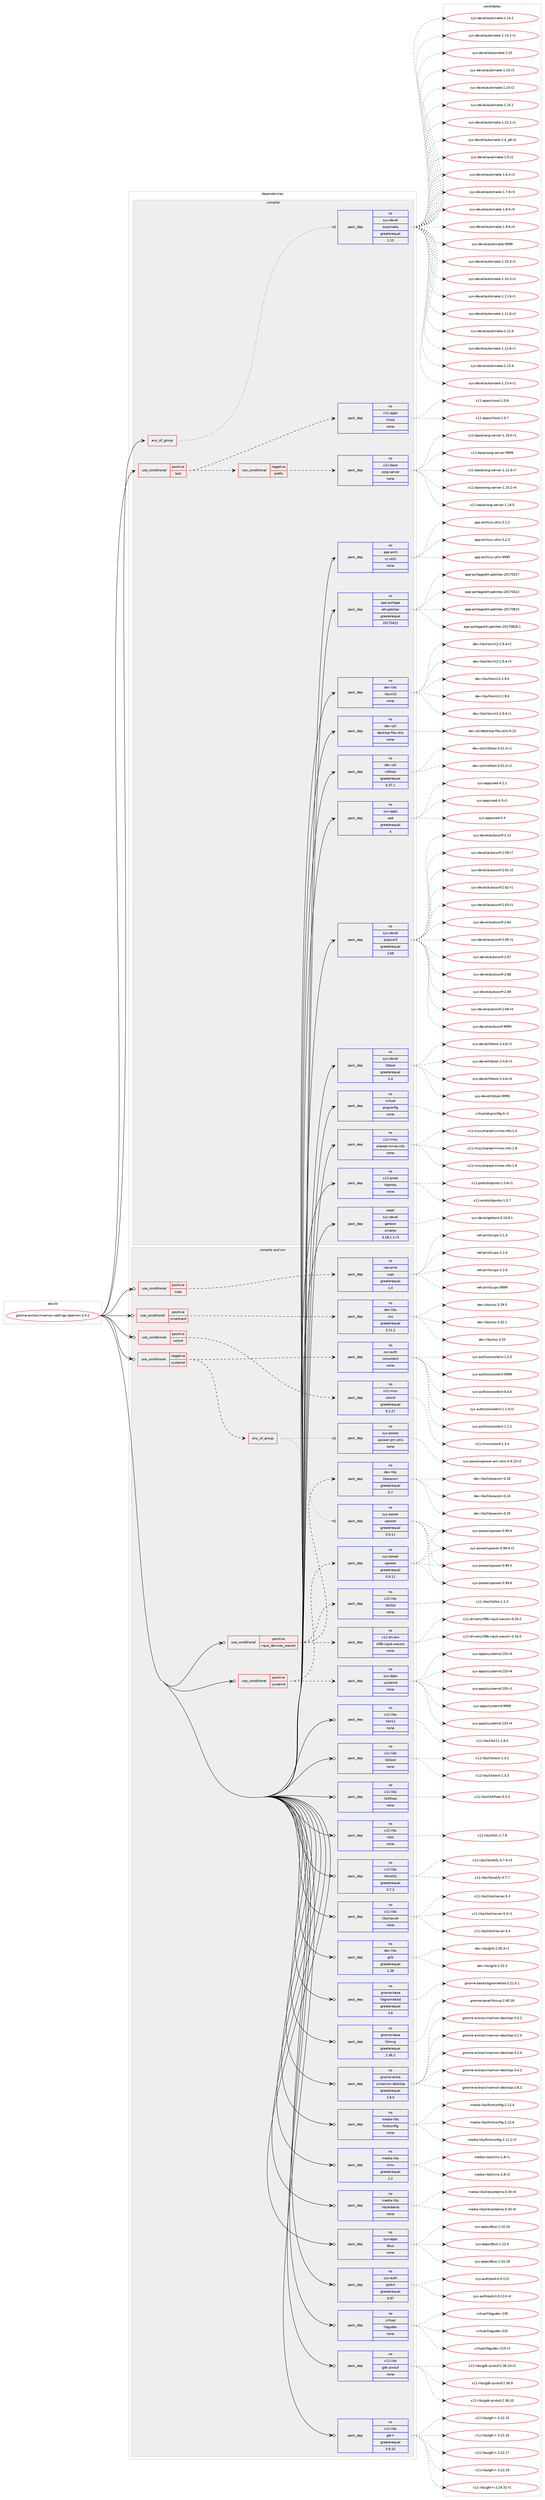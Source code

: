 digraph prolog {

# *************
# Graph options
# *************

newrank=true;
concentrate=true;
compound=true;
graph [rankdir=LR,fontname=Helvetica,fontsize=10,ranksep=1.5];#, ranksep=2.5, nodesep=0.2];
edge  [arrowhead=vee];
node  [fontname=Helvetica,fontsize=10];

# **********
# The ebuild
# **********

subgraph cluster_leftcol {
color=gray;
rank=same;
label=<<i>ebuild</i>>;
id [label="gnome-extra/cinnamon-settings-daemon-3.4.2", color=red, width=4, href="../gnome-extra/cinnamon-settings-daemon-3.4.2.svg"];
}

# ****************
# The dependencies
# ****************

subgraph cluster_midcol {
color=gray;
label=<<i>dependencies</i>>;
subgraph cluster_compile {
fillcolor="#eeeeee";
style=filled;
label=<<i>compile</i>>;
subgraph any4815 {
dependency309627 [label=<<TABLE BORDER="0" CELLBORDER="1" CELLSPACING="0" CELLPADDING="4"><TR><TD CELLPADDING="10">any_of_group</TD></TR></TABLE>>, shape=none, color=red];subgraph pack222908 {
dependency309628 [label=<<TABLE BORDER="0" CELLBORDER="1" CELLSPACING="0" CELLPADDING="4" WIDTH="220"><TR><TD ROWSPAN="6" CELLPADDING="30">pack_dep</TD></TR><TR><TD WIDTH="110">no</TD></TR><TR><TD>sys-devel</TD></TR><TR><TD>automake</TD></TR><TR><TD>greaterequal</TD></TR><TR><TD>1.15</TD></TR></TABLE>>, shape=none, color=blue];
}
dependency309627:e -> dependency309628:w [weight=20,style="dotted",arrowhead="oinv"];
}
id:e -> dependency309627:w [weight=20,style="solid",arrowhead="vee"];
subgraph cond81837 {
dependency309629 [label=<<TABLE BORDER="0" CELLBORDER="1" CELLSPACING="0" CELLPADDING="4"><TR><TD ROWSPAN="3" CELLPADDING="10">use_conditional</TD></TR><TR><TD>positive</TD></TR><TR><TD>test</TD></TR></TABLE>>, shape=none, color=red];
subgraph cond81838 {
dependency309630 [label=<<TABLE BORDER="0" CELLBORDER="1" CELLSPACING="0" CELLPADDING="4"><TR><TD ROWSPAN="3" CELLPADDING="10">use_conditional</TD></TR><TR><TD>negative</TD></TR><TR><TD>prefix</TD></TR></TABLE>>, shape=none, color=red];
subgraph pack222909 {
dependency309631 [label=<<TABLE BORDER="0" CELLBORDER="1" CELLSPACING="0" CELLPADDING="4" WIDTH="220"><TR><TD ROWSPAN="6" CELLPADDING="30">pack_dep</TD></TR><TR><TD WIDTH="110">no</TD></TR><TR><TD>x11-base</TD></TR><TR><TD>xorg-server</TD></TR><TR><TD>none</TD></TR><TR><TD></TD></TR></TABLE>>, shape=none, color=blue];
}
dependency309630:e -> dependency309631:w [weight=20,style="dashed",arrowhead="vee"];
}
dependency309629:e -> dependency309630:w [weight=20,style="dashed",arrowhead="vee"];
subgraph pack222910 {
dependency309632 [label=<<TABLE BORDER="0" CELLBORDER="1" CELLSPACING="0" CELLPADDING="4" WIDTH="220"><TR><TD ROWSPAN="6" CELLPADDING="30">pack_dep</TD></TR><TR><TD WIDTH="110">no</TD></TR><TR><TD>x11-apps</TD></TR><TR><TD>xhost</TD></TR><TR><TD>none</TD></TR><TR><TD></TD></TR></TABLE>>, shape=none, color=blue];
}
dependency309629:e -> dependency309632:w [weight=20,style="dashed",arrowhead="vee"];
}
id:e -> dependency309629:w [weight=20,style="solid",arrowhead="vee"];
subgraph pack222911 {
dependency309633 [label=<<TABLE BORDER="0" CELLBORDER="1" CELLSPACING="0" CELLPADDING="4" WIDTH="220"><TR><TD ROWSPAN="6" CELLPADDING="30">pack_dep</TD></TR><TR><TD WIDTH="110">no</TD></TR><TR><TD>app-arch</TD></TR><TR><TD>xz-utils</TD></TR><TR><TD>none</TD></TR><TR><TD></TD></TR></TABLE>>, shape=none, color=blue];
}
id:e -> dependency309633:w [weight=20,style="solid",arrowhead="vee"];
subgraph pack222912 {
dependency309634 [label=<<TABLE BORDER="0" CELLBORDER="1" CELLSPACING="0" CELLPADDING="4" WIDTH="220"><TR><TD ROWSPAN="6" CELLPADDING="30">pack_dep</TD></TR><TR><TD WIDTH="110">no</TD></TR><TR><TD>app-portage</TD></TR><TR><TD>elt-patches</TD></TR><TR><TD>greaterequal</TD></TR><TR><TD>20170422</TD></TR></TABLE>>, shape=none, color=blue];
}
id:e -> dependency309634:w [weight=20,style="solid",arrowhead="vee"];
subgraph pack222913 {
dependency309635 [label=<<TABLE BORDER="0" CELLBORDER="1" CELLSPACING="0" CELLPADDING="4" WIDTH="220"><TR><TD ROWSPAN="6" CELLPADDING="30">pack_dep</TD></TR><TR><TD WIDTH="110">no</TD></TR><TR><TD>dev-libs</TD></TR><TR><TD>libxml2</TD></TR><TR><TD>none</TD></TR><TR><TD></TD></TR></TABLE>>, shape=none, color=blue];
}
id:e -> dependency309635:w [weight=20,style="solid",arrowhead="vee"];
subgraph pack222914 {
dependency309636 [label=<<TABLE BORDER="0" CELLBORDER="1" CELLSPACING="0" CELLPADDING="4" WIDTH="220"><TR><TD ROWSPAN="6" CELLPADDING="30">pack_dep</TD></TR><TR><TD WIDTH="110">no</TD></TR><TR><TD>dev-util</TD></TR><TR><TD>desktop-file-utils</TD></TR><TR><TD>none</TD></TR><TR><TD></TD></TR></TABLE>>, shape=none, color=blue];
}
id:e -> dependency309636:w [weight=20,style="solid",arrowhead="vee"];
subgraph pack222915 {
dependency309637 [label=<<TABLE BORDER="0" CELLBORDER="1" CELLSPACING="0" CELLPADDING="4" WIDTH="220"><TR><TD ROWSPAN="6" CELLPADDING="30">pack_dep</TD></TR><TR><TD WIDTH="110">no</TD></TR><TR><TD>dev-util</TD></TR><TR><TD>intltool</TD></TR><TR><TD>greaterequal</TD></TR><TR><TD>0.37.1</TD></TR></TABLE>>, shape=none, color=blue];
}
id:e -> dependency309637:w [weight=20,style="solid",arrowhead="vee"];
subgraph pack222916 {
dependency309638 [label=<<TABLE BORDER="0" CELLBORDER="1" CELLSPACING="0" CELLPADDING="4" WIDTH="220"><TR><TD ROWSPAN="6" CELLPADDING="30">pack_dep</TD></TR><TR><TD WIDTH="110">no</TD></TR><TR><TD>sys-apps</TD></TR><TR><TD>sed</TD></TR><TR><TD>greaterequal</TD></TR><TR><TD>4</TD></TR></TABLE>>, shape=none, color=blue];
}
id:e -> dependency309638:w [weight=20,style="solid",arrowhead="vee"];
subgraph pack222917 {
dependency309639 [label=<<TABLE BORDER="0" CELLBORDER="1" CELLSPACING="0" CELLPADDING="4" WIDTH="220"><TR><TD ROWSPAN="6" CELLPADDING="30">pack_dep</TD></TR><TR><TD WIDTH="110">no</TD></TR><TR><TD>sys-devel</TD></TR><TR><TD>autoconf</TD></TR><TR><TD>greaterequal</TD></TR><TR><TD>2.69</TD></TR></TABLE>>, shape=none, color=blue];
}
id:e -> dependency309639:w [weight=20,style="solid",arrowhead="vee"];
subgraph pack222918 {
dependency309640 [label=<<TABLE BORDER="0" CELLBORDER="1" CELLSPACING="0" CELLPADDING="4" WIDTH="220"><TR><TD ROWSPAN="6" CELLPADDING="30">pack_dep</TD></TR><TR><TD WIDTH="110">no</TD></TR><TR><TD>sys-devel</TD></TR><TR><TD>libtool</TD></TR><TR><TD>greaterequal</TD></TR><TR><TD>2.4</TD></TR></TABLE>>, shape=none, color=blue];
}
id:e -> dependency309640:w [weight=20,style="solid",arrowhead="vee"];
subgraph pack222919 {
dependency309641 [label=<<TABLE BORDER="0" CELLBORDER="1" CELLSPACING="0" CELLPADDING="4" WIDTH="220"><TR><TD ROWSPAN="6" CELLPADDING="30">pack_dep</TD></TR><TR><TD WIDTH="110">no</TD></TR><TR><TD>virtual</TD></TR><TR><TD>pkgconfig</TD></TR><TR><TD>none</TD></TR><TR><TD></TD></TR></TABLE>>, shape=none, color=blue];
}
id:e -> dependency309641:w [weight=20,style="solid",arrowhead="vee"];
subgraph pack222920 {
dependency309642 [label=<<TABLE BORDER="0" CELLBORDER="1" CELLSPACING="0" CELLPADDING="4" WIDTH="220"><TR><TD ROWSPAN="6" CELLPADDING="30">pack_dep</TD></TR><TR><TD WIDTH="110">no</TD></TR><TR><TD>x11-misc</TD></TR><TR><TD>shared-mime-info</TD></TR><TR><TD>none</TD></TR><TR><TD></TD></TR></TABLE>>, shape=none, color=blue];
}
id:e -> dependency309642:w [weight=20,style="solid",arrowhead="vee"];
subgraph pack222921 {
dependency309643 [label=<<TABLE BORDER="0" CELLBORDER="1" CELLSPACING="0" CELLPADDING="4" WIDTH="220"><TR><TD ROWSPAN="6" CELLPADDING="30">pack_dep</TD></TR><TR><TD WIDTH="110">no</TD></TR><TR><TD>x11-proto</TD></TR><TR><TD>kbproto</TD></TR><TR><TD>none</TD></TR><TR><TD></TD></TR></TABLE>>, shape=none, color=blue];
}
id:e -> dependency309643:w [weight=20,style="solid",arrowhead="vee"];
subgraph pack222922 {
dependency309644 [label=<<TABLE BORDER="0" CELLBORDER="1" CELLSPACING="0" CELLPADDING="4" WIDTH="220"><TR><TD ROWSPAN="6" CELLPADDING="30">pack_dep</TD></TR><TR><TD WIDTH="110">weak</TD></TR><TR><TD>sys-devel</TD></TR><TR><TD>gettext</TD></TR><TR><TD>smaller</TD></TR><TR><TD>0.18.1.1-r3</TD></TR></TABLE>>, shape=none, color=blue];
}
id:e -> dependency309644:w [weight=20,style="solid",arrowhead="vee"];
}
subgraph cluster_compileandrun {
fillcolor="#eeeeee";
style=filled;
label=<<i>compile and run</i>>;
subgraph cond81839 {
dependency309645 [label=<<TABLE BORDER="0" CELLBORDER="1" CELLSPACING="0" CELLPADDING="4"><TR><TD ROWSPAN="3" CELLPADDING="10">use_conditional</TD></TR><TR><TD>negative</TD></TR><TR><TD>systemd</TD></TR></TABLE>>, shape=none, color=red];
subgraph pack222923 {
dependency309646 [label=<<TABLE BORDER="0" CELLBORDER="1" CELLSPACING="0" CELLPADDING="4" WIDTH="220"><TR><TD ROWSPAN="6" CELLPADDING="30">pack_dep</TD></TR><TR><TD WIDTH="110">no</TD></TR><TR><TD>sys-auth</TD></TR><TR><TD>consolekit</TD></TR><TR><TD>none</TD></TR><TR><TD></TD></TR></TABLE>>, shape=none, color=blue];
}
dependency309645:e -> dependency309646:w [weight=20,style="dashed",arrowhead="vee"];
subgraph any4816 {
dependency309647 [label=<<TABLE BORDER="0" CELLBORDER="1" CELLSPACING="0" CELLPADDING="4"><TR><TD CELLPADDING="10">any_of_group</TD></TR></TABLE>>, shape=none, color=red];subgraph pack222924 {
dependency309648 [label=<<TABLE BORDER="0" CELLBORDER="1" CELLSPACING="0" CELLPADDING="4" WIDTH="220"><TR><TD ROWSPAN="6" CELLPADDING="30">pack_dep</TD></TR><TR><TD WIDTH="110">no</TD></TR><TR><TD>sys-power</TD></TR><TR><TD>upower</TD></TR><TR><TD>greaterequal</TD></TR><TR><TD>0.9.11</TD></TR></TABLE>>, shape=none, color=blue];
}
dependency309647:e -> dependency309648:w [weight=20,style="dotted",arrowhead="oinv"];
subgraph pack222925 {
dependency309649 [label=<<TABLE BORDER="0" CELLBORDER="1" CELLSPACING="0" CELLPADDING="4" WIDTH="220"><TR><TD ROWSPAN="6" CELLPADDING="30">pack_dep</TD></TR><TR><TD WIDTH="110">no</TD></TR><TR><TD>sys-power</TD></TR><TR><TD>upower-pm-utils</TD></TR><TR><TD>none</TD></TR><TR><TD></TD></TR></TABLE>>, shape=none, color=blue];
}
dependency309647:e -> dependency309649:w [weight=20,style="dotted",arrowhead="oinv"];
}
dependency309645:e -> dependency309647:w [weight=20,style="dashed",arrowhead="vee"];
}
id:e -> dependency309645:w [weight=20,style="solid",arrowhead="odotvee"];
subgraph cond81840 {
dependency309650 [label=<<TABLE BORDER="0" CELLBORDER="1" CELLSPACING="0" CELLPADDING="4"><TR><TD ROWSPAN="3" CELLPADDING="10">use_conditional</TD></TR><TR><TD>positive</TD></TR><TR><TD>colord</TD></TR></TABLE>>, shape=none, color=red];
subgraph pack222926 {
dependency309651 [label=<<TABLE BORDER="0" CELLBORDER="1" CELLSPACING="0" CELLPADDING="4" WIDTH="220"><TR><TD ROWSPAN="6" CELLPADDING="30">pack_dep</TD></TR><TR><TD WIDTH="110">no</TD></TR><TR><TD>x11-misc</TD></TR><TR><TD>colord</TD></TR><TR><TD>greaterequal</TD></TR><TR><TD>0.1.27</TD></TR></TABLE>>, shape=none, color=blue];
}
dependency309650:e -> dependency309651:w [weight=20,style="dashed",arrowhead="vee"];
}
id:e -> dependency309650:w [weight=20,style="solid",arrowhead="odotvee"];
subgraph cond81841 {
dependency309652 [label=<<TABLE BORDER="0" CELLBORDER="1" CELLSPACING="0" CELLPADDING="4"><TR><TD ROWSPAN="3" CELLPADDING="10">use_conditional</TD></TR><TR><TD>positive</TD></TR><TR><TD>cups</TD></TR></TABLE>>, shape=none, color=red];
subgraph pack222927 {
dependency309653 [label=<<TABLE BORDER="0" CELLBORDER="1" CELLSPACING="0" CELLPADDING="4" WIDTH="220"><TR><TD ROWSPAN="6" CELLPADDING="30">pack_dep</TD></TR><TR><TD WIDTH="110">no</TD></TR><TR><TD>net-print</TD></TR><TR><TD>cups</TD></TR><TR><TD>greaterequal</TD></TR><TR><TD>1.4</TD></TR></TABLE>>, shape=none, color=blue];
}
dependency309652:e -> dependency309653:w [weight=20,style="dashed",arrowhead="vee"];
}
id:e -> dependency309652:w [weight=20,style="solid",arrowhead="odotvee"];
subgraph cond81842 {
dependency309654 [label=<<TABLE BORDER="0" CELLBORDER="1" CELLSPACING="0" CELLPADDING="4"><TR><TD ROWSPAN="3" CELLPADDING="10">use_conditional</TD></TR><TR><TD>positive</TD></TR><TR><TD>input_devices_wacom</TD></TR></TABLE>>, shape=none, color=red];
subgraph pack222928 {
dependency309655 [label=<<TABLE BORDER="0" CELLBORDER="1" CELLSPACING="0" CELLPADDING="4" WIDTH="220"><TR><TD ROWSPAN="6" CELLPADDING="30">pack_dep</TD></TR><TR><TD WIDTH="110">no</TD></TR><TR><TD>dev-libs</TD></TR><TR><TD>libwacom</TD></TR><TR><TD>greaterequal</TD></TR><TR><TD>0.7</TD></TR></TABLE>>, shape=none, color=blue];
}
dependency309654:e -> dependency309655:w [weight=20,style="dashed",arrowhead="vee"];
subgraph pack222929 {
dependency309656 [label=<<TABLE BORDER="0" CELLBORDER="1" CELLSPACING="0" CELLPADDING="4" WIDTH="220"><TR><TD ROWSPAN="6" CELLPADDING="30">pack_dep</TD></TR><TR><TD WIDTH="110">no</TD></TR><TR><TD>x11-drivers</TD></TR><TR><TD>xf86-input-wacom</TD></TR><TR><TD>none</TD></TR><TR><TD></TD></TR></TABLE>>, shape=none, color=blue];
}
dependency309654:e -> dependency309656:w [weight=20,style="dashed",arrowhead="vee"];
subgraph pack222930 {
dependency309657 [label=<<TABLE BORDER="0" CELLBORDER="1" CELLSPACING="0" CELLPADDING="4" WIDTH="220"><TR><TD ROWSPAN="6" CELLPADDING="30">pack_dep</TD></TR><TR><TD WIDTH="110">no</TD></TR><TR><TD>x11-libs</TD></TR><TR><TD>libXtst</TD></TR><TR><TD>none</TD></TR><TR><TD></TD></TR></TABLE>>, shape=none, color=blue];
}
dependency309654:e -> dependency309657:w [weight=20,style="dashed",arrowhead="vee"];
}
id:e -> dependency309654:w [weight=20,style="solid",arrowhead="odotvee"];
subgraph cond81843 {
dependency309658 [label=<<TABLE BORDER="0" CELLBORDER="1" CELLSPACING="0" CELLPADDING="4"><TR><TD ROWSPAN="3" CELLPADDING="10">use_conditional</TD></TR><TR><TD>positive</TD></TR><TR><TD>smartcard</TD></TR></TABLE>>, shape=none, color=red];
subgraph pack222931 {
dependency309659 [label=<<TABLE BORDER="0" CELLBORDER="1" CELLSPACING="0" CELLPADDING="4" WIDTH="220"><TR><TD ROWSPAN="6" CELLPADDING="30">pack_dep</TD></TR><TR><TD WIDTH="110">no</TD></TR><TR><TD>dev-libs</TD></TR><TR><TD>nss</TD></TR><TR><TD>greaterequal</TD></TR><TR><TD>3.11.2</TD></TR></TABLE>>, shape=none, color=blue];
}
dependency309658:e -> dependency309659:w [weight=20,style="dashed",arrowhead="vee"];
}
id:e -> dependency309658:w [weight=20,style="solid",arrowhead="odotvee"];
subgraph cond81844 {
dependency309660 [label=<<TABLE BORDER="0" CELLBORDER="1" CELLSPACING="0" CELLPADDING="4"><TR><TD ROWSPAN="3" CELLPADDING="10">use_conditional</TD></TR><TR><TD>positive</TD></TR><TR><TD>systemd</TD></TR></TABLE>>, shape=none, color=red];
subgraph pack222932 {
dependency309661 [label=<<TABLE BORDER="0" CELLBORDER="1" CELLSPACING="0" CELLPADDING="4" WIDTH="220"><TR><TD ROWSPAN="6" CELLPADDING="30">pack_dep</TD></TR><TR><TD WIDTH="110">no</TD></TR><TR><TD>sys-apps</TD></TR><TR><TD>systemd</TD></TR><TR><TD>none</TD></TR><TR><TD></TD></TR></TABLE>>, shape=none, color=blue];
}
dependency309660:e -> dependency309661:w [weight=20,style="dashed",arrowhead="vee"];
subgraph pack222933 {
dependency309662 [label=<<TABLE BORDER="0" CELLBORDER="1" CELLSPACING="0" CELLPADDING="4" WIDTH="220"><TR><TD ROWSPAN="6" CELLPADDING="30">pack_dep</TD></TR><TR><TD WIDTH="110">no</TD></TR><TR><TD>sys-power</TD></TR><TR><TD>upower</TD></TR><TR><TD>greaterequal</TD></TR><TR><TD>0.9.11</TD></TR></TABLE>>, shape=none, color=blue];
}
dependency309660:e -> dependency309662:w [weight=20,style="dashed",arrowhead="vee"];
}
id:e -> dependency309660:w [weight=20,style="solid",arrowhead="odotvee"];
subgraph pack222934 {
dependency309663 [label=<<TABLE BORDER="0" CELLBORDER="1" CELLSPACING="0" CELLPADDING="4" WIDTH="220"><TR><TD ROWSPAN="6" CELLPADDING="30">pack_dep</TD></TR><TR><TD WIDTH="110">no</TD></TR><TR><TD>dev-libs</TD></TR><TR><TD>glib</TD></TR><TR><TD>greaterequal</TD></TR><TR><TD>2.38</TD></TR></TABLE>>, shape=none, color=blue];
}
id:e -> dependency309663:w [weight=20,style="solid",arrowhead="odotvee"];
subgraph pack222935 {
dependency309664 [label=<<TABLE BORDER="0" CELLBORDER="1" CELLSPACING="0" CELLPADDING="4" WIDTH="220"><TR><TD ROWSPAN="6" CELLPADDING="30">pack_dep</TD></TR><TR><TD WIDTH="110">no</TD></TR><TR><TD>gnome-base</TD></TR><TR><TD>libgnomekbd</TD></TR><TR><TD>greaterequal</TD></TR><TR><TD>3.6</TD></TR></TABLE>>, shape=none, color=blue];
}
id:e -> dependency309664:w [weight=20,style="solid",arrowhead="odotvee"];
subgraph pack222936 {
dependency309665 [label=<<TABLE BORDER="0" CELLBORDER="1" CELLSPACING="0" CELLPADDING="4" WIDTH="220"><TR><TD ROWSPAN="6" CELLPADDING="30">pack_dep</TD></TR><TR><TD WIDTH="110">no</TD></TR><TR><TD>gnome-base</TD></TR><TR><TD>librsvg</TD></TR><TR><TD>greaterequal</TD></TR><TR><TD>2.36.2</TD></TR></TABLE>>, shape=none, color=blue];
}
id:e -> dependency309665:w [weight=20,style="solid",arrowhead="odotvee"];
subgraph pack222937 {
dependency309666 [label=<<TABLE BORDER="0" CELLBORDER="1" CELLSPACING="0" CELLPADDING="4" WIDTH="220"><TR><TD ROWSPAN="6" CELLPADDING="30">pack_dep</TD></TR><TR><TD WIDTH="110">no</TD></TR><TR><TD>gnome-extra</TD></TR><TR><TD>cinnamon-desktop</TD></TR><TR><TD>greaterequal</TD></TR><TR><TD>2.8.0</TD></TR></TABLE>>, shape=none, color=blue];
}
id:e -> dependency309666:w [weight=20,style="solid",arrowhead="odotvee"];
subgraph pack222938 {
dependency309667 [label=<<TABLE BORDER="0" CELLBORDER="1" CELLSPACING="0" CELLPADDING="4" WIDTH="220"><TR><TD ROWSPAN="6" CELLPADDING="30">pack_dep</TD></TR><TR><TD WIDTH="110">no</TD></TR><TR><TD>media-libs</TD></TR><TR><TD>fontconfig</TD></TR><TR><TD>none</TD></TR><TR><TD></TD></TR></TABLE>>, shape=none, color=blue];
}
id:e -> dependency309667:w [weight=20,style="solid",arrowhead="odotvee"];
subgraph pack222939 {
dependency309668 [label=<<TABLE BORDER="0" CELLBORDER="1" CELLSPACING="0" CELLPADDING="4" WIDTH="220"><TR><TD ROWSPAN="6" CELLPADDING="30">pack_dep</TD></TR><TR><TD WIDTH="110">no</TD></TR><TR><TD>media-libs</TD></TR><TR><TD>lcms</TD></TR><TR><TD>greaterequal</TD></TR><TR><TD>2.2</TD></TR></TABLE>>, shape=none, color=blue];
}
id:e -> dependency309668:w [weight=20,style="solid",arrowhead="odotvee"];
subgraph pack222940 {
dependency309669 [label=<<TABLE BORDER="0" CELLBORDER="1" CELLSPACING="0" CELLPADDING="4" WIDTH="220"><TR><TD ROWSPAN="6" CELLPADDING="30">pack_dep</TD></TR><TR><TD WIDTH="110">no</TD></TR><TR><TD>media-libs</TD></TR><TR><TD>libcanberra</TD></TR><TR><TD>none</TD></TR><TR><TD></TD></TR></TABLE>>, shape=none, color=blue];
}
id:e -> dependency309669:w [weight=20,style="solid",arrowhead="odotvee"];
subgraph pack222941 {
dependency309670 [label=<<TABLE BORDER="0" CELLBORDER="1" CELLSPACING="0" CELLPADDING="4" WIDTH="220"><TR><TD ROWSPAN="6" CELLPADDING="30">pack_dep</TD></TR><TR><TD WIDTH="110">no</TD></TR><TR><TD>sys-apps</TD></TR><TR><TD>dbus</TD></TR><TR><TD>none</TD></TR><TR><TD></TD></TR></TABLE>>, shape=none, color=blue];
}
id:e -> dependency309670:w [weight=20,style="solid",arrowhead="odotvee"];
subgraph pack222942 {
dependency309671 [label=<<TABLE BORDER="0" CELLBORDER="1" CELLSPACING="0" CELLPADDING="4" WIDTH="220"><TR><TD ROWSPAN="6" CELLPADDING="30">pack_dep</TD></TR><TR><TD WIDTH="110">no</TD></TR><TR><TD>sys-auth</TD></TR><TR><TD>polkit</TD></TR><TR><TD>greaterequal</TD></TR><TR><TD>0.97</TD></TR></TABLE>>, shape=none, color=blue];
}
id:e -> dependency309671:w [weight=20,style="solid",arrowhead="odotvee"];
subgraph pack222943 {
dependency309672 [label=<<TABLE BORDER="0" CELLBORDER="1" CELLSPACING="0" CELLPADDING="4" WIDTH="220"><TR><TD ROWSPAN="6" CELLPADDING="30">pack_dep</TD></TR><TR><TD WIDTH="110">no</TD></TR><TR><TD>virtual</TD></TR><TR><TD>libgudev</TD></TR><TR><TD>none</TD></TR><TR><TD></TD></TR></TABLE>>, shape=none, color=blue];
}
id:e -> dependency309672:w [weight=20,style="solid",arrowhead="odotvee"];
subgraph pack222944 {
dependency309673 [label=<<TABLE BORDER="0" CELLBORDER="1" CELLSPACING="0" CELLPADDING="4" WIDTH="220"><TR><TD ROWSPAN="6" CELLPADDING="30">pack_dep</TD></TR><TR><TD WIDTH="110">no</TD></TR><TR><TD>x11-libs</TD></TR><TR><TD>gdk-pixbuf</TD></TR><TR><TD>none</TD></TR><TR><TD></TD></TR></TABLE>>, shape=none, color=blue];
}
id:e -> dependency309673:w [weight=20,style="solid",arrowhead="odotvee"];
subgraph pack222945 {
dependency309674 [label=<<TABLE BORDER="0" CELLBORDER="1" CELLSPACING="0" CELLPADDING="4" WIDTH="220"><TR><TD ROWSPAN="6" CELLPADDING="30">pack_dep</TD></TR><TR><TD WIDTH="110">no</TD></TR><TR><TD>x11-libs</TD></TR><TR><TD>gtk+</TD></TR><TR><TD>greaterequal</TD></TR><TR><TD>3.9.10</TD></TR></TABLE>>, shape=none, color=blue];
}
id:e -> dependency309674:w [weight=20,style="solid",arrowhead="odotvee"];
subgraph pack222946 {
dependency309675 [label=<<TABLE BORDER="0" CELLBORDER="1" CELLSPACING="0" CELLPADDING="4" WIDTH="220"><TR><TD ROWSPAN="6" CELLPADDING="30">pack_dep</TD></TR><TR><TD WIDTH="110">no</TD></TR><TR><TD>x11-libs</TD></TR><TR><TD>libX11</TD></TR><TR><TD>none</TD></TR><TR><TD></TD></TR></TABLE>>, shape=none, color=blue];
}
id:e -> dependency309675:w [weight=20,style="solid",arrowhead="odotvee"];
subgraph pack222947 {
dependency309676 [label=<<TABLE BORDER="0" CELLBORDER="1" CELLSPACING="0" CELLPADDING="4" WIDTH="220"><TR><TD ROWSPAN="6" CELLPADDING="30">pack_dep</TD></TR><TR><TD WIDTH="110">no</TD></TR><TR><TD>x11-libs</TD></TR><TR><TD>libXext</TD></TR><TR><TD>none</TD></TR><TR><TD></TD></TR></TABLE>>, shape=none, color=blue];
}
id:e -> dependency309676:w [weight=20,style="solid",arrowhead="odotvee"];
subgraph pack222948 {
dependency309677 [label=<<TABLE BORDER="0" CELLBORDER="1" CELLSPACING="0" CELLPADDING="4" WIDTH="220"><TR><TD ROWSPAN="6" CELLPADDING="30">pack_dep</TD></TR><TR><TD WIDTH="110">no</TD></TR><TR><TD>x11-libs</TD></TR><TR><TD>libXfixes</TD></TR><TR><TD>none</TD></TR><TR><TD></TD></TR></TABLE>>, shape=none, color=blue];
}
id:e -> dependency309677:w [weight=20,style="solid",arrowhead="odotvee"];
subgraph pack222949 {
dependency309678 [label=<<TABLE BORDER="0" CELLBORDER="1" CELLSPACING="0" CELLPADDING="4" WIDTH="220"><TR><TD ROWSPAN="6" CELLPADDING="30">pack_dep</TD></TR><TR><TD WIDTH="110">no</TD></TR><TR><TD>x11-libs</TD></TR><TR><TD>libXi</TD></TR><TR><TD>none</TD></TR><TR><TD></TD></TR></TABLE>>, shape=none, color=blue];
}
id:e -> dependency309678:w [weight=20,style="solid",arrowhead="odotvee"];
subgraph pack222950 {
dependency309679 [label=<<TABLE BORDER="0" CELLBORDER="1" CELLSPACING="0" CELLPADDING="4" WIDTH="220"><TR><TD ROWSPAN="6" CELLPADDING="30">pack_dep</TD></TR><TR><TD WIDTH="110">no</TD></TR><TR><TD>x11-libs</TD></TR><TR><TD>libnotify</TD></TR><TR><TD>greaterequal</TD></TR><TR><TD>0.7.3</TD></TR></TABLE>>, shape=none, color=blue];
}
id:e -> dependency309679:w [weight=20,style="solid",arrowhead="odotvee"];
subgraph pack222951 {
dependency309680 [label=<<TABLE BORDER="0" CELLBORDER="1" CELLSPACING="0" CELLPADDING="4" WIDTH="220"><TR><TD ROWSPAN="6" CELLPADDING="30">pack_dep</TD></TR><TR><TD WIDTH="110">no</TD></TR><TR><TD>x11-libs</TD></TR><TR><TD>libxklavier</TD></TR><TR><TD>none</TD></TR><TR><TD></TD></TR></TABLE>>, shape=none, color=blue];
}
id:e -> dependency309680:w [weight=20,style="solid",arrowhead="odotvee"];
}
subgraph cluster_run {
fillcolor="#eeeeee";
style=filled;
label=<<i>run</i>>;
}
}

# **************
# The candidates
# **************

subgraph cluster_choices {
rank=same;
color=gray;
label=<<i>candidates</i>>;

subgraph choice222908 {
color=black;
nodesep=1;
choice11512111545100101118101108479711711611110997107101454946494846514511449 [label="sys-devel/automake-1.10.3-r1", color=red, width=4,href="../sys-devel/automake-1.10.3-r1.svg"];
choice11512111545100101118101108479711711611110997107101454946494846514511450 [label="sys-devel/automake-1.10.3-r2", color=red, width=4,href="../sys-devel/automake-1.10.3-r2.svg"];
choice11512111545100101118101108479711711611110997107101454946494946544511449 [label="sys-devel/automake-1.11.6-r1", color=red, width=4,href="../sys-devel/automake-1.11.6-r1.svg"];
choice11512111545100101118101108479711711611110997107101454946494946544511450 [label="sys-devel/automake-1.11.6-r2", color=red, width=4,href="../sys-devel/automake-1.11.6-r2.svg"];
choice1151211154510010111810110847971171161111099710710145494649504654 [label="sys-devel/automake-1.12.6", color=red, width=4,href="../sys-devel/automake-1.12.6.svg"];
choice11512111545100101118101108479711711611110997107101454946495046544511449 [label="sys-devel/automake-1.12.6-r1", color=red, width=4,href="../sys-devel/automake-1.12.6-r1.svg"];
choice1151211154510010111810110847971171161111099710710145494649514652 [label="sys-devel/automake-1.13.4", color=red, width=4,href="../sys-devel/automake-1.13.4.svg"];
choice11512111545100101118101108479711711611110997107101454946495146524511449 [label="sys-devel/automake-1.13.4-r1", color=red, width=4,href="../sys-devel/automake-1.13.4-r1.svg"];
choice1151211154510010111810110847971171161111099710710145494649524649 [label="sys-devel/automake-1.14.1", color=red, width=4,href="../sys-devel/automake-1.14.1.svg"];
choice11512111545100101118101108479711711611110997107101454946495246494511449 [label="sys-devel/automake-1.14.1-r1", color=red, width=4,href="../sys-devel/automake-1.14.1-r1.svg"];
choice115121115451001011181011084797117116111109971071014549464953 [label="sys-devel/automake-1.15", color=red, width=4,href="../sys-devel/automake-1.15.svg"];
choice1151211154510010111810110847971171161111099710710145494649534511449 [label="sys-devel/automake-1.15-r1", color=red, width=4,href="../sys-devel/automake-1.15-r1.svg"];
choice1151211154510010111810110847971171161111099710710145494649534511450 [label="sys-devel/automake-1.15-r2", color=red, width=4,href="../sys-devel/automake-1.15-r2.svg"];
choice1151211154510010111810110847971171161111099710710145494649534649 [label="sys-devel/automake-1.15.1", color=red, width=4,href="../sys-devel/automake-1.15.1.svg"];
choice11512111545100101118101108479711711611110997107101454946495346494511449 [label="sys-devel/automake-1.15.1-r1", color=red, width=4,href="../sys-devel/automake-1.15.1-r1.svg"];
choice115121115451001011181011084797117116111109971071014549465295112544511450 [label="sys-devel/automake-1.4_p6-r2", color=red, width=4,href="../sys-devel/automake-1.4_p6-r2.svg"];
choice11512111545100101118101108479711711611110997107101454946534511450 [label="sys-devel/automake-1.5-r2", color=red, width=4,href="../sys-devel/automake-1.5-r2.svg"];
choice115121115451001011181011084797117116111109971071014549465446514511450 [label="sys-devel/automake-1.6.3-r2", color=red, width=4,href="../sys-devel/automake-1.6.3-r2.svg"];
choice115121115451001011181011084797117116111109971071014549465546574511451 [label="sys-devel/automake-1.7.9-r3", color=red, width=4,href="../sys-devel/automake-1.7.9-r3.svg"];
choice115121115451001011181011084797117116111109971071014549465646534511453 [label="sys-devel/automake-1.8.5-r5", color=red, width=4,href="../sys-devel/automake-1.8.5-r5.svg"];
choice115121115451001011181011084797117116111109971071014549465746544511452 [label="sys-devel/automake-1.9.6-r4", color=red, width=4,href="../sys-devel/automake-1.9.6-r4.svg"];
choice115121115451001011181011084797117116111109971071014557575757 [label="sys-devel/automake-9999", color=red, width=4,href="../sys-devel/automake-9999.svg"];
dependency309628:e -> choice11512111545100101118101108479711711611110997107101454946494846514511449:w [style=dotted,weight="100"];
dependency309628:e -> choice11512111545100101118101108479711711611110997107101454946494846514511450:w [style=dotted,weight="100"];
dependency309628:e -> choice11512111545100101118101108479711711611110997107101454946494946544511449:w [style=dotted,weight="100"];
dependency309628:e -> choice11512111545100101118101108479711711611110997107101454946494946544511450:w [style=dotted,weight="100"];
dependency309628:e -> choice1151211154510010111810110847971171161111099710710145494649504654:w [style=dotted,weight="100"];
dependency309628:e -> choice11512111545100101118101108479711711611110997107101454946495046544511449:w [style=dotted,weight="100"];
dependency309628:e -> choice1151211154510010111810110847971171161111099710710145494649514652:w [style=dotted,weight="100"];
dependency309628:e -> choice11512111545100101118101108479711711611110997107101454946495146524511449:w [style=dotted,weight="100"];
dependency309628:e -> choice1151211154510010111810110847971171161111099710710145494649524649:w [style=dotted,weight="100"];
dependency309628:e -> choice11512111545100101118101108479711711611110997107101454946495246494511449:w [style=dotted,weight="100"];
dependency309628:e -> choice115121115451001011181011084797117116111109971071014549464953:w [style=dotted,weight="100"];
dependency309628:e -> choice1151211154510010111810110847971171161111099710710145494649534511449:w [style=dotted,weight="100"];
dependency309628:e -> choice1151211154510010111810110847971171161111099710710145494649534511450:w [style=dotted,weight="100"];
dependency309628:e -> choice1151211154510010111810110847971171161111099710710145494649534649:w [style=dotted,weight="100"];
dependency309628:e -> choice11512111545100101118101108479711711611110997107101454946495346494511449:w [style=dotted,weight="100"];
dependency309628:e -> choice115121115451001011181011084797117116111109971071014549465295112544511450:w [style=dotted,weight="100"];
dependency309628:e -> choice11512111545100101118101108479711711611110997107101454946534511450:w [style=dotted,weight="100"];
dependency309628:e -> choice115121115451001011181011084797117116111109971071014549465446514511450:w [style=dotted,weight="100"];
dependency309628:e -> choice115121115451001011181011084797117116111109971071014549465546574511451:w [style=dotted,weight="100"];
dependency309628:e -> choice115121115451001011181011084797117116111109971071014549465646534511453:w [style=dotted,weight="100"];
dependency309628:e -> choice115121115451001011181011084797117116111109971071014549465746544511452:w [style=dotted,weight="100"];
dependency309628:e -> choice115121115451001011181011084797117116111109971071014557575757:w [style=dotted,weight="100"];
}
subgraph choice222909 {
color=black;
nodesep=1;
choice12049494598971151014712011111410345115101114118101114454946495046524511455 [label="x11-base/xorg-server-1.12.4-r7", color=red, width=4,href="../x11-base/xorg-server-1.12.4-r7.svg"];
choice12049494598971151014712011111410345115101114118101114454946495346504511452 [label="x11-base/xorg-server-1.15.2-r4", color=red, width=4,href="../x11-base/xorg-server-1.15.2-r4.svg"];
choice1204949459897115101471201111141034511510111411810111445494649574653 [label="x11-base/xorg-server-1.19.5", color=red, width=4,href="../x11-base/xorg-server-1.19.5.svg"];
choice12049494598971151014712011111410345115101114118101114454946495746534511449 [label="x11-base/xorg-server-1.19.5-r1", color=red, width=4,href="../x11-base/xorg-server-1.19.5-r1.svg"];
choice120494945989711510147120111114103451151011141181011144557575757 [label="x11-base/xorg-server-9999", color=red, width=4,href="../x11-base/xorg-server-9999.svg"];
dependency309631:e -> choice12049494598971151014712011111410345115101114118101114454946495046524511455:w [style=dotted,weight="100"];
dependency309631:e -> choice12049494598971151014712011111410345115101114118101114454946495346504511452:w [style=dotted,weight="100"];
dependency309631:e -> choice1204949459897115101471201111141034511510111411810111445494649574653:w [style=dotted,weight="100"];
dependency309631:e -> choice12049494598971151014712011111410345115101114118101114454946495746534511449:w [style=dotted,weight="100"];
dependency309631:e -> choice120494945989711510147120111114103451151011141181011144557575757:w [style=dotted,weight="100"];
}
subgraph choice222910 {
color=black;
nodesep=1;
choice1204949459711211211547120104111115116454946484654 [label="x11-apps/xhost-1.0.6", color=red, width=4,href="../x11-apps/xhost-1.0.6.svg"];
choice1204949459711211211547120104111115116454946484655 [label="x11-apps/xhost-1.0.7", color=red, width=4,href="../x11-apps/xhost-1.0.7.svg"];
dependency309632:e -> choice1204949459711211211547120104111115116454946484654:w [style=dotted,weight="100"];
dependency309632:e -> choice1204949459711211211547120104111115116454946484655:w [style=dotted,weight="100"];
}
subgraph choice222911 {
color=black;
nodesep=1;
choice971121124597114991044712012245117116105108115455346504650 [label="app-arch/xz-utils-5.2.2", color=red, width=4,href="../app-arch/xz-utils-5.2.2.svg"];
choice971121124597114991044712012245117116105108115455346504651 [label="app-arch/xz-utils-5.2.3", color=red, width=4,href="../app-arch/xz-utils-5.2.3.svg"];
choice9711211245971149910447120122451171161051081154557575757 [label="app-arch/xz-utils-9999", color=red, width=4,href="../app-arch/xz-utils-9999.svg"];
dependency309633:e -> choice971121124597114991044712012245117116105108115455346504650:w [style=dotted,weight="100"];
dependency309633:e -> choice971121124597114991044712012245117116105108115455346504651:w [style=dotted,weight="100"];
dependency309633:e -> choice9711211245971149910447120122451171161051081154557575757:w [style=dotted,weight="100"];
}
subgraph choice222912 {
color=black;
nodesep=1;
choice97112112451121111141169710310147101108116451129711699104101115455048495548514955 [label="app-portage/elt-patches-20170317", color=red, width=4,href="../app-portage/elt-patches-20170317.svg"];
choice97112112451121111141169710310147101108116451129711699104101115455048495548525050 [label="app-portage/elt-patches-20170422", color=red, width=4,href="../app-portage/elt-patches-20170422.svg"];
choice97112112451121111141169710310147101108116451129711699104101115455048495548564953 [label="app-portage/elt-patches-20170815", color=red, width=4,href="../app-portage/elt-patches-20170815.svg"];
choice971121124511211111411697103101471011081164511297116991041011154550484955485650544649 [label="app-portage/elt-patches-20170826.1", color=red, width=4,href="../app-portage/elt-patches-20170826.1.svg"];
dependency309634:e -> choice97112112451121111141169710310147101108116451129711699104101115455048495548514955:w [style=dotted,weight="100"];
dependency309634:e -> choice97112112451121111141169710310147101108116451129711699104101115455048495548525050:w [style=dotted,weight="100"];
dependency309634:e -> choice97112112451121111141169710310147101108116451129711699104101115455048495548564953:w [style=dotted,weight="100"];
dependency309634:e -> choice971121124511211111411697103101471011081164511297116991041011154550484955485650544649:w [style=dotted,weight="100"];
}
subgraph choice222913 {
color=black;
nodesep=1;
choice10010111845108105981154710810598120109108504550465746524511449 [label="dev-libs/libxml2-2.9.4-r1", color=red, width=4,href="../dev-libs/libxml2-2.9.4-r1.svg"];
choice10010111845108105981154710810598120109108504550465746524511450 [label="dev-libs/libxml2-2.9.4-r2", color=red, width=4,href="../dev-libs/libxml2-2.9.4-r2.svg"];
choice10010111845108105981154710810598120109108504550465746524511451 [label="dev-libs/libxml2-2.9.4-r3", color=red, width=4,href="../dev-libs/libxml2-2.9.4-r3.svg"];
choice1001011184510810598115471081059812010910850455046574653 [label="dev-libs/libxml2-2.9.5", color=red, width=4,href="../dev-libs/libxml2-2.9.5.svg"];
choice1001011184510810598115471081059812010910850455046574654 [label="dev-libs/libxml2-2.9.6", color=red, width=4,href="../dev-libs/libxml2-2.9.6.svg"];
dependency309635:e -> choice10010111845108105981154710810598120109108504550465746524511449:w [style=dotted,weight="100"];
dependency309635:e -> choice10010111845108105981154710810598120109108504550465746524511450:w [style=dotted,weight="100"];
dependency309635:e -> choice10010111845108105981154710810598120109108504550465746524511451:w [style=dotted,weight="100"];
dependency309635:e -> choice1001011184510810598115471081059812010910850455046574653:w [style=dotted,weight="100"];
dependency309635:e -> choice1001011184510810598115471081059812010910850455046574654:w [style=dotted,weight="100"];
}
subgraph choice222914 {
color=black;
nodesep=1;
choice100101118451171161051084710010111510711611111245102105108101451171161051081154548465051 [label="dev-util/desktop-file-utils-0.23", color=red, width=4,href="../dev-util/desktop-file-utils-0.23.svg"];
dependency309636:e -> choice100101118451171161051084710010111510711611111245102105108101451171161051081154548465051:w [style=dotted,weight="100"];
}
subgraph choice222915 {
color=black;
nodesep=1;
choice1001011184511711610510847105110116108116111111108454846534946484511449 [label="dev-util/intltool-0.51.0-r1", color=red, width=4,href="../dev-util/intltool-0.51.0-r1.svg"];
choice1001011184511711610510847105110116108116111111108454846534946484511450 [label="dev-util/intltool-0.51.0-r2", color=red, width=4,href="../dev-util/intltool-0.51.0-r2.svg"];
dependency309637:e -> choice1001011184511711610510847105110116108116111111108454846534946484511449:w [style=dotted,weight="100"];
dependency309637:e -> choice1001011184511711610510847105110116108116111111108454846534946484511450:w [style=dotted,weight="100"];
}
subgraph choice222916 {
color=black;
nodesep=1;
choice115121115459711211211547115101100455246504650 [label="sys-apps/sed-4.2.2", color=red, width=4,href="../sys-apps/sed-4.2.2.svg"];
choice115121115459711211211547115101100455246514511449 [label="sys-apps/sed-4.3-r1", color=red, width=4,href="../sys-apps/sed-4.3-r1.svg"];
choice11512111545971121121154711510110045524652 [label="sys-apps/sed-4.4", color=red, width=4,href="../sys-apps/sed-4.4.svg"];
dependency309638:e -> choice115121115459711211211547115101100455246504650:w [style=dotted,weight="100"];
dependency309638:e -> choice115121115459711211211547115101100455246514511449:w [style=dotted,weight="100"];
dependency309638:e -> choice11512111545971121121154711510110045524652:w [style=dotted,weight="100"];
}
subgraph choice222917 {
color=black;
nodesep=1;
choice115121115451001011181011084797117116111991111101024550464951 [label="sys-devel/autoconf-2.13", color=red, width=4,href="../sys-devel/autoconf-2.13.svg"];
choice1151211154510010111810110847971171161119911111010245504653574511455 [label="sys-devel/autoconf-2.59-r7", color=red, width=4,href="../sys-devel/autoconf-2.59-r7.svg"];
choice1151211154510010111810110847971171161119911111010245504654494511450 [label="sys-devel/autoconf-2.61-r2", color=red, width=4,href="../sys-devel/autoconf-2.61-r2.svg"];
choice1151211154510010111810110847971171161119911111010245504654504511449 [label="sys-devel/autoconf-2.62-r1", color=red, width=4,href="../sys-devel/autoconf-2.62-r1.svg"];
choice1151211154510010111810110847971171161119911111010245504654514511449 [label="sys-devel/autoconf-2.63-r1", color=red, width=4,href="../sys-devel/autoconf-2.63-r1.svg"];
choice115121115451001011181011084797117116111991111101024550465452 [label="sys-devel/autoconf-2.64", color=red, width=4,href="../sys-devel/autoconf-2.64.svg"];
choice1151211154510010111810110847971171161119911111010245504654534511449 [label="sys-devel/autoconf-2.65-r1", color=red, width=4,href="../sys-devel/autoconf-2.65-r1.svg"];
choice115121115451001011181011084797117116111991111101024550465455 [label="sys-devel/autoconf-2.67", color=red, width=4,href="../sys-devel/autoconf-2.67.svg"];
choice115121115451001011181011084797117116111991111101024550465456 [label="sys-devel/autoconf-2.68", color=red, width=4,href="../sys-devel/autoconf-2.68.svg"];
choice115121115451001011181011084797117116111991111101024550465457 [label="sys-devel/autoconf-2.69", color=red, width=4,href="../sys-devel/autoconf-2.69.svg"];
choice1151211154510010111810110847971171161119911111010245504654574511452 [label="sys-devel/autoconf-2.69-r4", color=red, width=4,href="../sys-devel/autoconf-2.69-r4.svg"];
choice115121115451001011181011084797117116111991111101024557575757 [label="sys-devel/autoconf-9999", color=red, width=4,href="../sys-devel/autoconf-9999.svg"];
dependency309639:e -> choice115121115451001011181011084797117116111991111101024550464951:w [style=dotted,weight="100"];
dependency309639:e -> choice1151211154510010111810110847971171161119911111010245504653574511455:w [style=dotted,weight="100"];
dependency309639:e -> choice1151211154510010111810110847971171161119911111010245504654494511450:w [style=dotted,weight="100"];
dependency309639:e -> choice1151211154510010111810110847971171161119911111010245504654504511449:w [style=dotted,weight="100"];
dependency309639:e -> choice1151211154510010111810110847971171161119911111010245504654514511449:w [style=dotted,weight="100"];
dependency309639:e -> choice115121115451001011181011084797117116111991111101024550465452:w [style=dotted,weight="100"];
dependency309639:e -> choice1151211154510010111810110847971171161119911111010245504654534511449:w [style=dotted,weight="100"];
dependency309639:e -> choice115121115451001011181011084797117116111991111101024550465455:w [style=dotted,weight="100"];
dependency309639:e -> choice115121115451001011181011084797117116111991111101024550465456:w [style=dotted,weight="100"];
dependency309639:e -> choice115121115451001011181011084797117116111991111101024550465457:w [style=dotted,weight="100"];
dependency309639:e -> choice1151211154510010111810110847971171161119911111010245504654574511452:w [style=dotted,weight="100"];
dependency309639:e -> choice115121115451001011181011084797117116111991111101024557575757:w [style=dotted,weight="100"];
}
subgraph choice222918 {
color=black;
nodesep=1;
choice1151211154510010111810110847108105981161111111084550465246544511450 [label="sys-devel/libtool-2.4.6-r2", color=red, width=4,href="../sys-devel/libtool-2.4.6-r2.svg"];
choice1151211154510010111810110847108105981161111111084550465246544511451 [label="sys-devel/libtool-2.4.6-r3", color=red, width=4,href="../sys-devel/libtool-2.4.6-r3.svg"];
choice1151211154510010111810110847108105981161111111084550465246544511452 [label="sys-devel/libtool-2.4.6-r4", color=red, width=4,href="../sys-devel/libtool-2.4.6-r4.svg"];
choice1151211154510010111810110847108105981161111111084557575757 [label="sys-devel/libtool-9999", color=red, width=4,href="../sys-devel/libtool-9999.svg"];
dependency309640:e -> choice1151211154510010111810110847108105981161111111084550465246544511450:w [style=dotted,weight="100"];
dependency309640:e -> choice1151211154510010111810110847108105981161111111084550465246544511451:w [style=dotted,weight="100"];
dependency309640:e -> choice1151211154510010111810110847108105981161111111084550465246544511452:w [style=dotted,weight="100"];
dependency309640:e -> choice1151211154510010111810110847108105981161111111084557575757:w [style=dotted,weight="100"];
}
subgraph choice222919 {
color=black;
nodesep=1;
choice11810511411611797108471121071039911111010210510345484511449 [label="virtual/pkgconfig-0-r1", color=red, width=4,href="../virtual/pkgconfig-0-r1.svg"];
dependency309641:e -> choice11810511411611797108471121071039911111010210510345484511449:w [style=dotted,weight="100"];
}
subgraph choice222920 {
color=black;
nodesep=1;
choice120494945109105115994711510497114101100451091051091014510511010211145494652 [label="x11-misc/shared-mime-info-1.4", color=red, width=4,href="../x11-misc/shared-mime-info-1.4.svg"];
choice120494945109105115994711510497114101100451091051091014510511010211145494656 [label="x11-misc/shared-mime-info-1.8", color=red, width=4,href="../x11-misc/shared-mime-info-1.8.svg"];
choice120494945109105115994711510497114101100451091051091014510511010211145494657 [label="x11-misc/shared-mime-info-1.9", color=red, width=4,href="../x11-misc/shared-mime-info-1.9.svg"];
dependency309642:e -> choice120494945109105115994711510497114101100451091051091014510511010211145494652:w [style=dotted,weight="100"];
dependency309642:e -> choice120494945109105115994711510497114101100451091051091014510511010211145494656:w [style=dotted,weight="100"];
dependency309642:e -> choice120494945109105115994711510497114101100451091051091014510511010211145494657:w [style=dotted,weight="100"];
}
subgraph choice222921 {
color=black;
nodesep=1;
choice12049494511211411111611147107981121141111161114549464846544511449 [label="x11-proto/kbproto-1.0.6-r1", color=red, width=4,href="../x11-proto/kbproto-1.0.6-r1.svg"];
choice1204949451121141111161114710798112114111116111454946484655 [label="x11-proto/kbproto-1.0.7", color=red, width=4,href="../x11-proto/kbproto-1.0.7.svg"];
dependency309643:e -> choice12049494511211411111611147107981121141111161114549464846544511449:w [style=dotted,weight="100"];
dependency309643:e -> choice1204949451121141111161114710798112114111116111454946484655:w [style=dotted,weight="100"];
}
subgraph choice222922 {
color=black;
nodesep=1;
choice1151211154510010111810110847103101116116101120116454846495746564649 [label="sys-devel/gettext-0.19.8.1", color=red, width=4,href="../sys-devel/gettext-0.19.8.1.svg"];
dependency309644:e -> choice1151211154510010111810110847103101116116101120116454846495746564649:w [style=dotted,weight="100"];
}
subgraph choice222923 {
color=black;
nodesep=1;
choice11512111545971171161044799111110115111108101107105116454846524654 [label="sys-auth/consolekit-0.4.6", color=red, width=4,href="../sys-auth/consolekit-0.4.6.svg"];
choice115121115459711711610447991111101151111081011071051164549464946484511449 [label="sys-auth/consolekit-1.1.0-r1", color=red, width=4,href="../sys-auth/consolekit-1.1.0-r1.svg"];
choice11512111545971171161044799111110115111108101107105116454946494650 [label="sys-auth/consolekit-1.1.2", color=red, width=4,href="../sys-auth/consolekit-1.1.2.svg"];
choice11512111545971171161044799111110115111108101107105116454946504648 [label="sys-auth/consolekit-1.2.0", color=red, width=4,href="../sys-auth/consolekit-1.2.0.svg"];
choice115121115459711711610447991111101151111081011071051164557575757 [label="sys-auth/consolekit-9999", color=red, width=4,href="../sys-auth/consolekit-9999.svg"];
dependency309646:e -> choice11512111545971171161044799111110115111108101107105116454846524654:w [style=dotted,weight="100"];
dependency309646:e -> choice115121115459711711610447991111101151111081011071051164549464946484511449:w [style=dotted,weight="100"];
dependency309646:e -> choice11512111545971171161044799111110115111108101107105116454946494650:w [style=dotted,weight="100"];
dependency309646:e -> choice11512111545971171161044799111110115111108101107105116454946504648:w [style=dotted,weight="100"];
dependency309646:e -> choice115121115459711711610447991111101151111081011071051164557575757:w [style=dotted,weight="100"];
}
subgraph choice222924 {
color=black;
nodesep=1;
choice115121115451121111191011144711711211111910111445484657574652 [label="sys-power/upower-0.99.4", color=red, width=4,href="../sys-power/upower-0.99.4.svg"];
choice1151211154511211111910111447117112111119101114454846575746524511449 [label="sys-power/upower-0.99.4-r1", color=red, width=4,href="../sys-power/upower-0.99.4-r1.svg"];
choice115121115451121111191011144711711211111910111445484657574653 [label="sys-power/upower-0.99.5", color=red, width=4,href="../sys-power/upower-0.99.5.svg"];
choice115121115451121111191011144711711211111910111445484657574654 [label="sys-power/upower-0.99.6", color=red, width=4,href="../sys-power/upower-0.99.6.svg"];
dependency309648:e -> choice115121115451121111191011144711711211111910111445484657574652:w [style=dotted,weight="100"];
dependency309648:e -> choice1151211154511211111910111447117112111119101114454846575746524511449:w [style=dotted,weight="100"];
dependency309648:e -> choice115121115451121111191011144711711211111910111445484657574653:w [style=dotted,weight="100"];
dependency309648:e -> choice115121115451121111191011144711711211111910111445484657574654:w [style=dotted,weight="100"];
}
subgraph choice222925 {
color=black;
nodesep=1;
choice11512111545112111119101114471171121111191011144511210945117116105108115454846574650514511450 [label="sys-power/upower-pm-utils-0.9.23-r2", color=red, width=4,href="../sys-power/upower-pm-utils-0.9.23-r2.svg"];
dependency309649:e -> choice11512111545112111119101114471171121111191011144511210945117116105108115454846574650514511450:w [style=dotted,weight="100"];
}
subgraph choice222926 {
color=black;
nodesep=1;
choice120494945109105115994799111108111114100454946514652 [label="x11-misc/colord-1.3.4", color=red, width=4,href="../x11-misc/colord-1.3.4.svg"];
dependency309651:e -> choice120494945109105115994799111108111114100454946514652:w [style=dotted,weight="100"];
}
subgraph choice222927 {
color=black;
nodesep=1;
choice110101116451121141051101164799117112115455046494652 [label="net-print/cups-2.1.4", color=red, width=4,href="../net-print/cups-2.1.4.svg"];
choice110101116451121141051101164799117112115455046504652 [label="net-print/cups-2.2.4", color=red, width=4,href="../net-print/cups-2.2.4.svg"];
choice110101116451121141051101164799117112115455046504654 [label="net-print/cups-2.2.6", color=red, width=4,href="../net-print/cups-2.2.6.svg"];
choice1101011164511211410511011647991171121154557575757 [label="net-print/cups-9999", color=red, width=4,href="../net-print/cups-9999.svg"];
dependency309653:e -> choice110101116451121141051101164799117112115455046494652:w [style=dotted,weight="100"];
dependency309653:e -> choice110101116451121141051101164799117112115455046504652:w [style=dotted,weight="100"];
dependency309653:e -> choice110101116451121141051101164799117112115455046504654:w [style=dotted,weight="100"];
dependency309653:e -> choice1101011164511211410511011647991171121154557575757:w [style=dotted,weight="100"];
}
subgraph choice222928 {
color=black;
nodesep=1;
choice1001011184510810598115471081059811997991111094548465052 [label="dev-libs/libwacom-0.24", color=red, width=4,href="../dev-libs/libwacom-0.24.svg"];
choice1001011184510810598115471081059811997991111094548465053 [label="dev-libs/libwacom-0.25", color=red, width=4,href="../dev-libs/libwacom-0.25.svg"];
choice1001011184510810598115471081059811997991111094548465054 [label="dev-libs/libwacom-0.26", color=red, width=4,href="../dev-libs/libwacom-0.26.svg"];
dependency309655:e -> choice1001011184510810598115471081059811997991111094548465052:w [style=dotted,weight="100"];
dependency309655:e -> choice1001011184510810598115471081059811997991111094548465053:w [style=dotted,weight="100"];
dependency309655:e -> choice1001011184510810598115471081059811997991111094548465054:w [style=dotted,weight="100"];
}
subgraph choice222929 {
color=black;
nodesep=1;
choice1204949451001141051181011141154712010256544510511011211711645119979911110945484651524648 [label="x11-drivers/xf86-input-wacom-0.34.0", color=red, width=4,href="../x11-drivers/xf86-input-wacom-0.34.0.svg"];
choice1204949451001141051181011141154712010256544510511011211711645119979911110945484651534648 [label="x11-drivers/xf86-input-wacom-0.35.0", color=red, width=4,href="../x11-drivers/xf86-input-wacom-0.35.0.svg"];
dependency309656:e -> choice1204949451001141051181011141154712010256544510511011211711645119979911110945484651524648:w [style=dotted,weight="100"];
dependency309656:e -> choice1204949451001141051181011141154712010256544510511011211711645119979911110945484651534648:w [style=dotted,weight="100"];
}
subgraph choice222930 {
color=black;
nodesep=1;
choice12049494510810598115471081059888116115116454946504651 [label="x11-libs/libXtst-1.2.3", color=red, width=4,href="../x11-libs/libXtst-1.2.3.svg"];
dependency309657:e -> choice12049494510810598115471081059888116115116454946504651:w [style=dotted,weight="100"];
}
subgraph choice222931 {
color=black;
nodesep=1;
choice10010111845108105981154711011511545514650574653 [label="dev-libs/nss-3.29.5", color=red, width=4,href="../dev-libs/nss-3.29.5.svg"];
choice10010111845108105981154711011511545514651504649 [label="dev-libs/nss-3.32.1", color=red, width=4,href="../dev-libs/nss-3.32.1.svg"];
choice1001011184510810598115471101151154551465151 [label="dev-libs/nss-3.33", color=red, width=4,href="../dev-libs/nss-3.33.svg"];
dependency309659:e -> choice10010111845108105981154711011511545514650574653:w [style=dotted,weight="100"];
dependency309659:e -> choice10010111845108105981154711011511545514651504649:w [style=dotted,weight="100"];
dependency309659:e -> choice1001011184510810598115471101151154551465151:w [style=dotted,weight="100"];
}
subgraph choice222932 {
color=black;
nodesep=1;
choice115121115459711211211547115121115116101109100455051514511452 [label="sys-apps/systemd-233-r4", color=red, width=4,href="../sys-apps/systemd-233-r4.svg"];
choice115121115459711211211547115121115116101109100455051514511453 [label="sys-apps/systemd-233-r5", color=red, width=4,href="../sys-apps/systemd-233-r5.svg"];
choice115121115459711211211547115121115116101109100455051514511454 [label="sys-apps/systemd-233-r6", color=red, width=4,href="../sys-apps/systemd-233-r6.svg"];
choice115121115459711211211547115121115116101109100455051534511449 [label="sys-apps/systemd-235-r1", color=red, width=4,href="../sys-apps/systemd-235-r1.svg"];
choice1151211154597112112115471151211151161011091004557575757 [label="sys-apps/systemd-9999", color=red, width=4,href="../sys-apps/systemd-9999.svg"];
dependency309661:e -> choice115121115459711211211547115121115116101109100455051514511452:w [style=dotted,weight="100"];
dependency309661:e -> choice115121115459711211211547115121115116101109100455051514511453:w [style=dotted,weight="100"];
dependency309661:e -> choice115121115459711211211547115121115116101109100455051514511454:w [style=dotted,weight="100"];
dependency309661:e -> choice115121115459711211211547115121115116101109100455051534511449:w [style=dotted,weight="100"];
dependency309661:e -> choice1151211154597112112115471151211151161011091004557575757:w [style=dotted,weight="100"];
}
subgraph choice222933 {
color=black;
nodesep=1;
choice115121115451121111191011144711711211111910111445484657574652 [label="sys-power/upower-0.99.4", color=red, width=4,href="../sys-power/upower-0.99.4.svg"];
choice1151211154511211111910111447117112111119101114454846575746524511449 [label="sys-power/upower-0.99.4-r1", color=red, width=4,href="../sys-power/upower-0.99.4-r1.svg"];
choice115121115451121111191011144711711211111910111445484657574653 [label="sys-power/upower-0.99.5", color=red, width=4,href="../sys-power/upower-0.99.5.svg"];
choice115121115451121111191011144711711211111910111445484657574654 [label="sys-power/upower-0.99.6", color=red, width=4,href="../sys-power/upower-0.99.6.svg"];
dependency309662:e -> choice115121115451121111191011144711711211111910111445484657574652:w [style=dotted,weight="100"];
dependency309662:e -> choice1151211154511211111910111447117112111119101114454846575746524511449:w [style=dotted,weight="100"];
dependency309662:e -> choice115121115451121111191011144711711211111910111445484657574653:w [style=dotted,weight="100"];
dependency309662:e -> choice115121115451121111191011144711711211111910111445484657574654:w [style=dotted,weight="100"];
}
subgraph choice222934 {
color=black;
nodesep=1;
choice10010111845108105981154710310810598455046534846514511449 [label="dev-libs/glib-2.50.3-r1", color=red, width=4,href="../dev-libs/glib-2.50.3-r1.svg"];
choice1001011184510810598115471031081059845504653504651 [label="dev-libs/glib-2.52.3", color=red, width=4,href="../dev-libs/glib-2.52.3.svg"];
dependency309663:e -> choice10010111845108105981154710310810598455046534846514511449:w [style=dotted,weight="100"];
dependency309663:e -> choice1001011184510810598115471031081059845504653504651:w [style=dotted,weight="100"];
}
subgraph choice222935 {
color=black;
nodesep=1;
choice103110111109101459897115101471081059810311011110910110798100455146505046484649 [label="gnome-base/libgnomekbd-3.22.0.1", color=red, width=4,href="../gnome-base/libgnomekbd-3.22.0.1.svg"];
dependency309664:e -> choice103110111109101459897115101471081059810311011110910110798100455146505046484649:w [style=dotted,weight="100"];
}
subgraph choice222936 {
color=black;
nodesep=1;
choice10311011110910145989711510147108105981141151181034550465248464956 [label="gnome-base/librsvg-2.40.18", color=red, width=4,href="../gnome-base/librsvg-2.40.18.svg"];
dependency309665:e -> choice10311011110910145989711510147108105981141151181034550465248464956:w [style=dotted,weight="100"];
}
subgraph choice222937 {
color=black;
nodesep=1;
choice103110111109101451011201161149747991051101109710911111045100101115107116111112455046564649 [label="gnome-extra/cinnamon-desktop-2.8.1", color=red, width=4,href="../gnome-extra/cinnamon-desktop-2.8.1.svg"];
choice103110111109101451011201161149747991051101109710911111045100101115107116111112455146484650 [label="gnome-extra/cinnamon-desktop-3.0.2", color=red, width=4,href="../gnome-extra/cinnamon-desktop-3.0.2.svg"];
choice103110111109101451011201161149747991051101109710911111045100101115107116111112455146504648 [label="gnome-extra/cinnamon-desktop-3.2.0", color=red, width=4,href="../gnome-extra/cinnamon-desktop-3.2.0.svg"];
choice103110111109101451011201161149747991051101109710911111045100101115107116111112455146504652 [label="gnome-extra/cinnamon-desktop-3.2.4", color=red, width=4,href="../gnome-extra/cinnamon-desktop-3.2.4.svg"];
choice103110111109101451011201161149747991051101109710911111045100101115107116111112455146524650 [label="gnome-extra/cinnamon-desktop-3.4.2", color=red, width=4,href="../gnome-extra/cinnamon-desktop-3.4.2.svg"];
dependency309666:e -> choice103110111109101451011201161149747991051101109710911111045100101115107116111112455046564649:w [style=dotted,weight="100"];
dependency309666:e -> choice103110111109101451011201161149747991051101109710911111045100101115107116111112455146484650:w [style=dotted,weight="100"];
dependency309666:e -> choice103110111109101451011201161149747991051101109710911111045100101115107116111112455146504648:w [style=dotted,weight="100"];
dependency309666:e -> choice103110111109101451011201161149747991051101109710911111045100101115107116111112455146504652:w [style=dotted,weight="100"];
dependency309666:e -> choice103110111109101451011201161149747991051101109710911111045100101115107116111112455146524650:w [style=dotted,weight="100"];
}
subgraph choice222938 {
color=black;
nodesep=1;
choice1091011001059745108105981154710211111011699111110102105103455046494946494511450 [label="media-libs/fontconfig-2.11.1-r2", color=red, width=4,href="../media-libs/fontconfig-2.11.1-r2.svg"];
choice109101100105974510810598115471021111101169911111010210510345504649504652 [label="media-libs/fontconfig-2.12.4", color=red, width=4,href="../media-libs/fontconfig-2.12.4.svg"];
choice109101100105974510810598115471021111101169911111010210510345504649504654 [label="media-libs/fontconfig-2.12.6", color=red, width=4,href="../media-libs/fontconfig-2.12.6.svg"];
dependency309667:e -> choice1091011001059745108105981154710211111011699111110102105103455046494946494511450:w [style=dotted,weight="100"];
dependency309667:e -> choice109101100105974510810598115471021111101169911111010210510345504649504652:w [style=dotted,weight="100"];
dependency309667:e -> choice109101100105974510810598115471021111101169911111010210510345504649504654:w [style=dotted,weight="100"];
}
subgraph choice222939 {
color=black;
nodesep=1;
choice1091011001059745108105981154710899109115455046564511449 [label="media-libs/lcms-2.8-r1", color=red, width=4,href="../media-libs/lcms-2.8-r1.svg"];
choice1091011001059745108105981154710899109115455046564511450 [label="media-libs/lcms-2.8-r2", color=red, width=4,href="../media-libs/lcms-2.8-r2.svg"];
dependency309668:e -> choice1091011001059745108105981154710899109115455046564511449:w [style=dotted,weight="100"];
dependency309668:e -> choice1091011001059745108105981154710899109115455046564511450:w [style=dotted,weight="100"];
}
subgraph choice222940 {
color=black;
nodesep=1;
choice10910110010597451081059811547108105989997110981011141149745484651484511452 [label="media-libs/libcanberra-0.30-r4", color=red, width=4,href="../media-libs/libcanberra-0.30-r4.svg"];
choice10910110010597451081059811547108105989997110981011141149745484651484511453 [label="media-libs/libcanberra-0.30-r5", color=red, width=4,href="../media-libs/libcanberra-0.30-r5.svg"];
dependency309669:e -> choice10910110010597451081059811547108105989997110981011141149745484651484511452:w [style=dotted,weight="100"];
dependency309669:e -> choice10910110010597451081059811547108105989997110981011141149745484651484511453:w [style=dotted,weight="100"];
}
subgraph choice222941 {
color=black;
nodesep=1;
choice115121115459711211211547100981171154549464948464956 [label="sys-apps/dbus-1.10.18", color=red, width=4,href="../sys-apps/dbus-1.10.18.svg"];
choice115121115459711211211547100981171154549464948465052 [label="sys-apps/dbus-1.10.24", color=red, width=4,href="../sys-apps/dbus-1.10.24.svg"];
choice1151211154597112112115471009811711545494649504648 [label="sys-apps/dbus-1.12.0", color=red, width=4,href="../sys-apps/dbus-1.12.0.svg"];
dependency309670:e -> choice115121115459711211211547100981171154549464948464956:w [style=dotted,weight="100"];
dependency309670:e -> choice115121115459711211211547100981171154549464948465052:w [style=dotted,weight="100"];
dependency309670:e -> choice1151211154597112112115471009811711545494649504648:w [style=dotted,weight="100"];
}
subgraph choice222942 {
color=black;
nodesep=1;
choice115121115459711711610447112111108107105116454846494951 [label="sys-auth/polkit-0.113", color=red, width=4,href="../sys-auth/polkit-0.113.svg"];
choice1151211154597117116104471121111081071051164548464949514511452 [label="sys-auth/polkit-0.113-r4", color=red, width=4,href="../sys-auth/polkit-0.113-r4.svg"];
dependency309671:e -> choice115121115459711711610447112111108107105116454846494951:w [style=dotted,weight="100"];
dependency309671:e -> choice1151211154597117116104471121111081071051164548464949514511452:w [style=dotted,weight="100"];
}
subgraph choice222943 {
color=black;
nodesep=1;
choice118105114116117971084710810598103117100101118455049534511451 [label="virtual/libgudev-215-r3", color=red, width=4,href="../virtual/libgudev-215-r3.svg"];
choice11810511411611797108471081059810311710010111845505148 [label="virtual/libgudev-230", color=red, width=4,href="../virtual/libgudev-230.svg"];
choice11810511411611797108471081059810311710010111845505150 [label="virtual/libgudev-232", color=red, width=4,href="../virtual/libgudev-232.svg"];
dependency309672:e -> choice118105114116117971084710810598103117100101118455049534511451:w [style=dotted,weight="100"];
dependency309672:e -> choice11810511411611797108471081059810311710010111845505148:w [style=dotted,weight="100"];
dependency309672:e -> choice11810511411611797108471081059810311710010111845505150:w [style=dotted,weight="100"];
}
subgraph choice222944 {
color=black;
nodesep=1;
choice120494945108105981154710310010745112105120981171024550465154464948 [label="x11-libs/gdk-pixbuf-2.36.10", color=red, width=4,href="../x11-libs/gdk-pixbuf-2.36.10.svg"];
choice1204949451081059811547103100107451121051209811710245504651544649484511450 [label="x11-libs/gdk-pixbuf-2.36.10-r2", color=red, width=4,href="../x11-libs/gdk-pixbuf-2.36.10-r2.svg"];
choice1204949451081059811547103100107451121051209811710245504651544657 [label="x11-libs/gdk-pixbuf-2.36.9", color=red, width=4,href="../x11-libs/gdk-pixbuf-2.36.9.svg"];
dependency309673:e -> choice120494945108105981154710310010745112105120981171024550465154464948:w [style=dotted,weight="100"];
dependency309673:e -> choice1204949451081059811547103100107451121051209811710245504651544649484511450:w [style=dotted,weight="100"];
dependency309673:e -> choice1204949451081059811547103100107451121051209811710245504651544657:w [style=dotted,weight="100"];
}
subgraph choice222945 {
color=black;
nodesep=1;
choice12049494510810598115471031161074345504650524651494511449 [label="x11-libs/gtk+-2.24.31-r1", color=red, width=4,href="../x11-libs/gtk+-2.24.31-r1.svg"];
choice1204949451081059811547103116107434551465050464953 [label="x11-libs/gtk+-3.22.15", color=red, width=4,href="../x11-libs/gtk+-3.22.15.svg"];
choice1204949451081059811547103116107434551465050464954 [label="x11-libs/gtk+-3.22.16", color=red, width=4,href="../x11-libs/gtk+-3.22.16.svg"];
choice1204949451081059811547103116107434551465050464955 [label="x11-libs/gtk+-3.22.17", color=red, width=4,href="../x11-libs/gtk+-3.22.17.svg"];
choice1204949451081059811547103116107434551465050464957 [label="x11-libs/gtk+-3.22.19", color=red, width=4,href="../x11-libs/gtk+-3.22.19.svg"];
dependency309674:e -> choice12049494510810598115471031161074345504650524651494511449:w [style=dotted,weight="100"];
dependency309674:e -> choice1204949451081059811547103116107434551465050464953:w [style=dotted,weight="100"];
dependency309674:e -> choice1204949451081059811547103116107434551465050464954:w [style=dotted,weight="100"];
dependency309674:e -> choice1204949451081059811547103116107434551465050464955:w [style=dotted,weight="100"];
dependency309674:e -> choice1204949451081059811547103116107434551465050464957:w [style=dotted,weight="100"];
}
subgraph choice222946 {
color=black;
nodesep=1;
choice120494945108105981154710810598884949454946544653 [label="x11-libs/libX11-1.6.5", color=red, width=4,href="../x11-libs/libX11-1.6.5.svg"];
dependency309675:e -> choice120494945108105981154710810598884949454946544653:w [style=dotted,weight="100"];
}
subgraph choice222947 {
color=black;
nodesep=1;
choice12049494510810598115471081059888101120116454946514650 [label="x11-libs/libXext-1.3.2", color=red, width=4,href="../x11-libs/libXext-1.3.2.svg"];
choice12049494510810598115471081059888101120116454946514651 [label="x11-libs/libXext-1.3.3", color=red, width=4,href="../x11-libs/libXext-1.3.3.svg"];
dependency309676:e -> choice12049494510810598115471081059888101120116454946514650:w [style=dotted,weight="100"];
dependency309676:e -> choice12049494510810598115471081059888101120116454946514651:w [style=dotted,weight="100"];
}
subgraph choice222948 {
color=black;
nodesep=1;
choice12049494510810598115471081059888102105120101115455346484651 [label="x11-libs/libXfixes-5.0.3", color=red, width=4,href="../x11-libs/libXfixes-5.0.3.svg"];
dependency309677:e -> choice12049494510810598115471081059888102105120101115455346484651:w [style=dotted,weight="100"];
}
subgraph choice222949 {
color=black;
nodesep=1;
choice12049494510810598115471081059888105454946554657 [label="x11-libs/libXi-1.7.9", color=red, width=4,href="../x11-libs/libXi-1.7.9.svg"];
dependency309678:e -> choice12049494510810598115471081059888105454946554657:w [style=dotted,weight="100"];
}
subgraph choice222950 {
color=black;
nodesep=1;
choice1204949451081059811547108105981101111161051021214548465546544511451 [label="x11-libs/libnotify-0.7.6-r3", color=red, width=4,href="../x11-libs/libnotify-0.7.6-r3.svg"];
choice120494945108105981154710810598110111116105102121454846554655 [label="x11-libs/libnotify-0.7.7", color=red, width=4,href="../x11-libs/libnotify-0.7.7.svg"];
dependency309679:e -> choice1204949451081059811547108105981101111161051021214548465546544511451:w [style=dotted,weight="100"];
dependency309679:e -> choice120494945108105981154710810598110111116105102121454846554655:w [style=dotted,weight="100"];
}
subgraph choice222951 {
color=black;
nodesep=1;
choice1204949451081059811547108105981201071089711810510111445534651 [label="x11-libs/libxklavier-5.3", color=red, width=4,href="../x11-libs/libxklavier-5.3.svg"];
choice12049494510810598115471081059812010710897118105101114455346514511449 [label="x11-libs/libxklavier-5.3-r1", color=red, width=4,href="../x11-libs/libxklavier-5.3-r1.svg"];
choice1204949451081059811547108105981201071089711810510111445534652 [label="x11-libs/libxklavier-5.4", color=red, width=4,href="../x11-libs/libxklavier-5.4.svg"];
dependency309680:e -> choice1204949451081059811547108105981201071089711810510111445534651:w [style=dotted,weight="100"];
dependency309680:e -> choice12049494510810598115471081059812010710897118105101114455346514511449:w [style=dotted,weight="100"];
dependency309680:e -> choice1204949451081059811547108105981201071089711810510111445534652:w [style=dotted,weight="100"];
}
}

}
